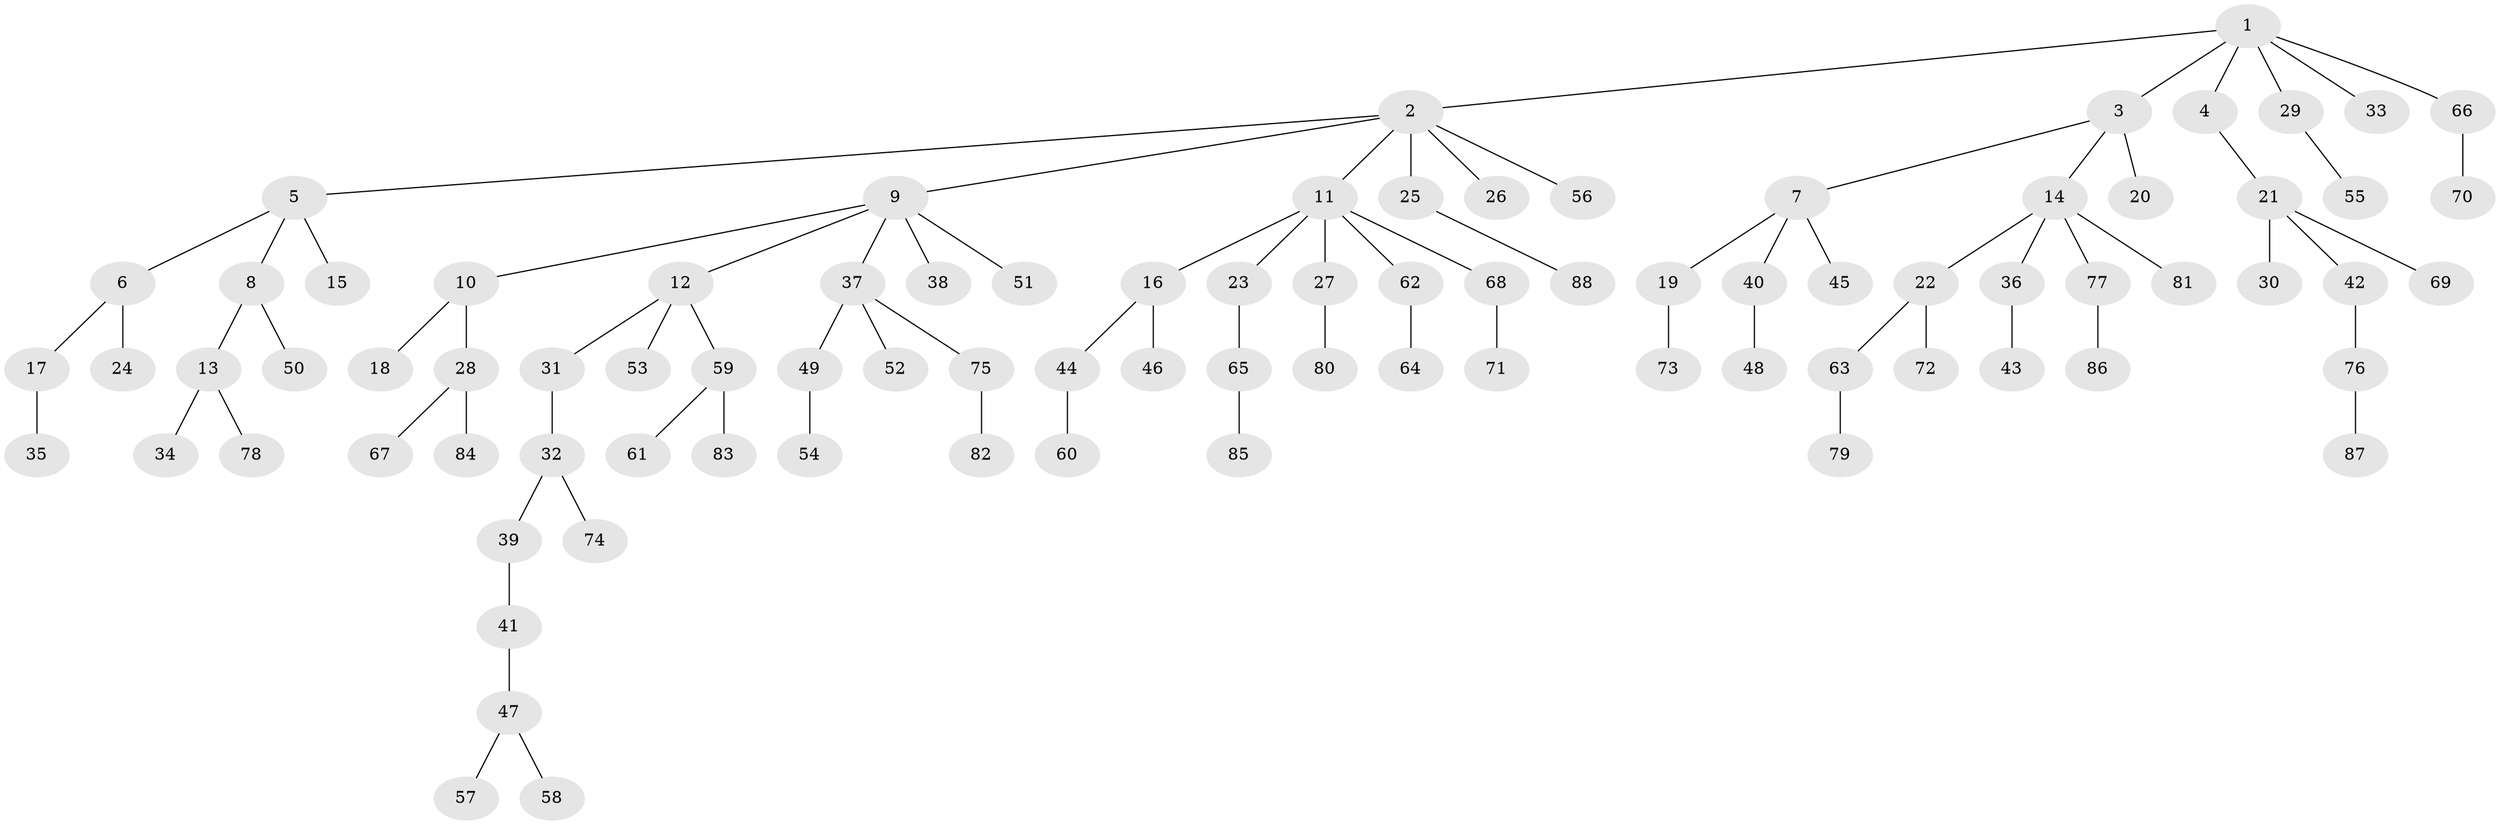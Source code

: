 // coarse degree distribution, {1: 0.6229508196721312, 2: 0.2459016393442623, 4: 0.06557377049180328, 3: 0.03278688524590164, 9: 0.01639344262295082, 21: 0.01639344262295082}
// Generated by graph-tools (version 1.1) at 2025/56/03/04/25 21:56:25]
// undirected, 88 vertices, 87 edges
graph export_dot {
graph [start="1"]
  node [color=gray90,style=filled];
  1;
  2;
  3;
  4;
  5;
  6;
  7;
  8;
  9;
  10;
  11;
  12;
  13;
  14;
  15;
  16;
  17;
  18;
  19;
  20;
  21;
  22;
  23;
  24;
  25;
  26;
  27;
  28;
  29;
  30;
  31;
  32;
  33;
  34;
  35;
  36;
  37;
  38;
  39;
  40;
  41;
  42;
  43;
  44;
  45;
  46;
  47;
  48;
  49;
  50;
  51;
  52;
  53;
  54;
  55;
  56;
  57;
  58;
  59;
  60;
  61;
  62;
  63;
  64;
  65;
  66;
  67;
  68;
  69;
  70;
  71;
  72;
  73;
  74;
  75;
  76;
  77;
  78;
  79;
  80;
  81;
  82;
  83;
  84;
  85;
  86;
  87;
  88;
  1 -- 2;
  1 -- 3;
  1 -- 4;
  1 -- 29;
  1 -- 33;
  1 -- 66;
  2 -- 5;
  2 -- 9;
  2 -- 11;
  2 -- 25;
  2 -- 26;
  2 -- 56;
  3 -- 7;
  3 -- 14;
  3 -- 20;
  4 -- 21;
  5 -- 6;
  5 -- 8;
  5 -- 15;
  6 -- 17;
  6 -- 24;
  7 -- 19;
  7 -- 40;
  7 -- 45;
  8 -- 13;
  8 -- 50;
  9 -- 10;
  9 -- 12;
  9 -- 37;
  9 -- 38;
  9 -- 51;
  10 -- 18;
  10 -- 28;
  11 -- 16;
  11 -- 23;
  11 -- 27;
  11 -- 62;
  11 -- 68;
  12 -- 31;
  12 -- 53;
  12 -- 59;
  13 -- 34;
  13 -- 78;
  14 -- 22;
  14 -- 36;
  14 -- 77;
  14 -- 81;
  16 -- 44;
  16 -- 46;
  17 -- 35;
  19 -- 73;
  21 -- 30;
  21 -- 42;
  21 -- 69;
  22 -- 63;
  22 -- 72;
  23 -- 65;
  25 -- 88;
  27 -- 80;
  28 -- 67;
  28 -- 84;
  29 -- 55;
  31 -- 32;
  32 -- 39;
  32 -- 74;
  36 -- 43;
  37 -- 49;
  37 -- 52;
  37 -- 75;
  39 -- 41;
  40 -- 48;
  41 -- 47;
  42 -- 76;
  44 -- 60;
  47 -- 57;
  47 -- 58;
  49 -- 54;
  59 -- 61;
  59 -- 83;
  62 -- 64;
  63 -- 79;
  65 -- 85;
  66 -- 70;
  68 -- 71;
  75 -- 82;
  76 -- 87;
  77 -- 86;
}
